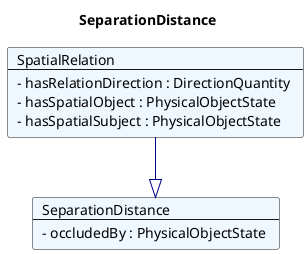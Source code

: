 @startuml
Title SeparationDistance 

Card SeparationDistance #F0F8FF [
SeparationDistance
----
- occludedBy : PhysicalObjectState 
]
Card SpatialRelation #F0F8FF [
SpatialRelation
----
- hasRelationDirection : DirectionQuantity 
- hasSpatialObject : PhysicalObjectState 
- hasSpatialSubject : PhysicalObjectState 
]
SpatialRelation --|> SeparationDistance  #00008B 
@enduml